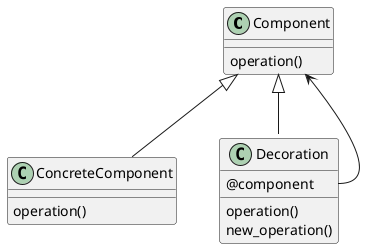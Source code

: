 @startuml

class Component {
  operation()
}

class ConcreteComponent extends Component {
  operation()
}

class Decoration extends Component {
  @component
  operation()
  new_operation()
}

Decoration::component --> Component

@enduml